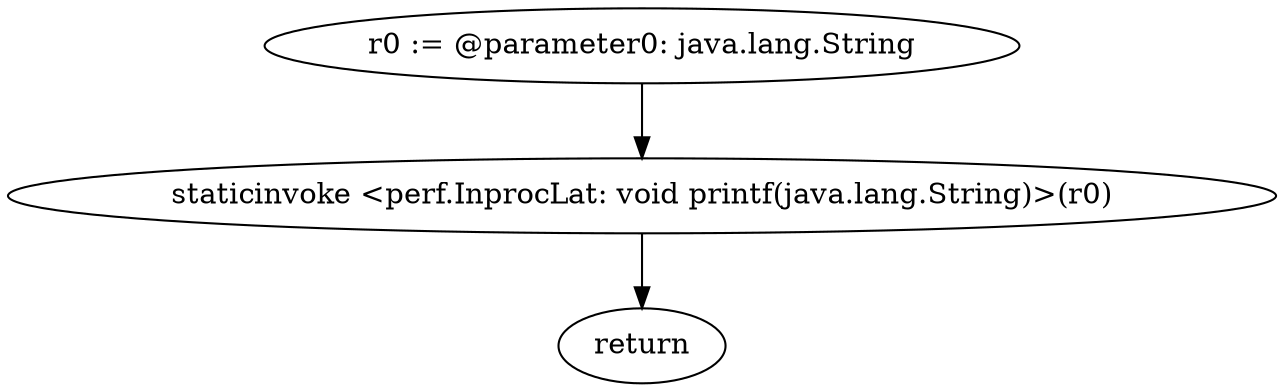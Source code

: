 digraph "unitGraph" {
    "r0 := @parameter0: java.lang.String"
    "staticinvoke <perf.InprocLat: void printf(java.lang.String)>(r0)"
    "return"
    "r0 := @parameter0: java.lang.String"->"staticinvoke <perf.InprocLat: void printf(java.lang.String)>(r0)";
    "staticinvoke <perf.InprocLat: void printf(java.lang.String)>(r0)"->"return";
}
